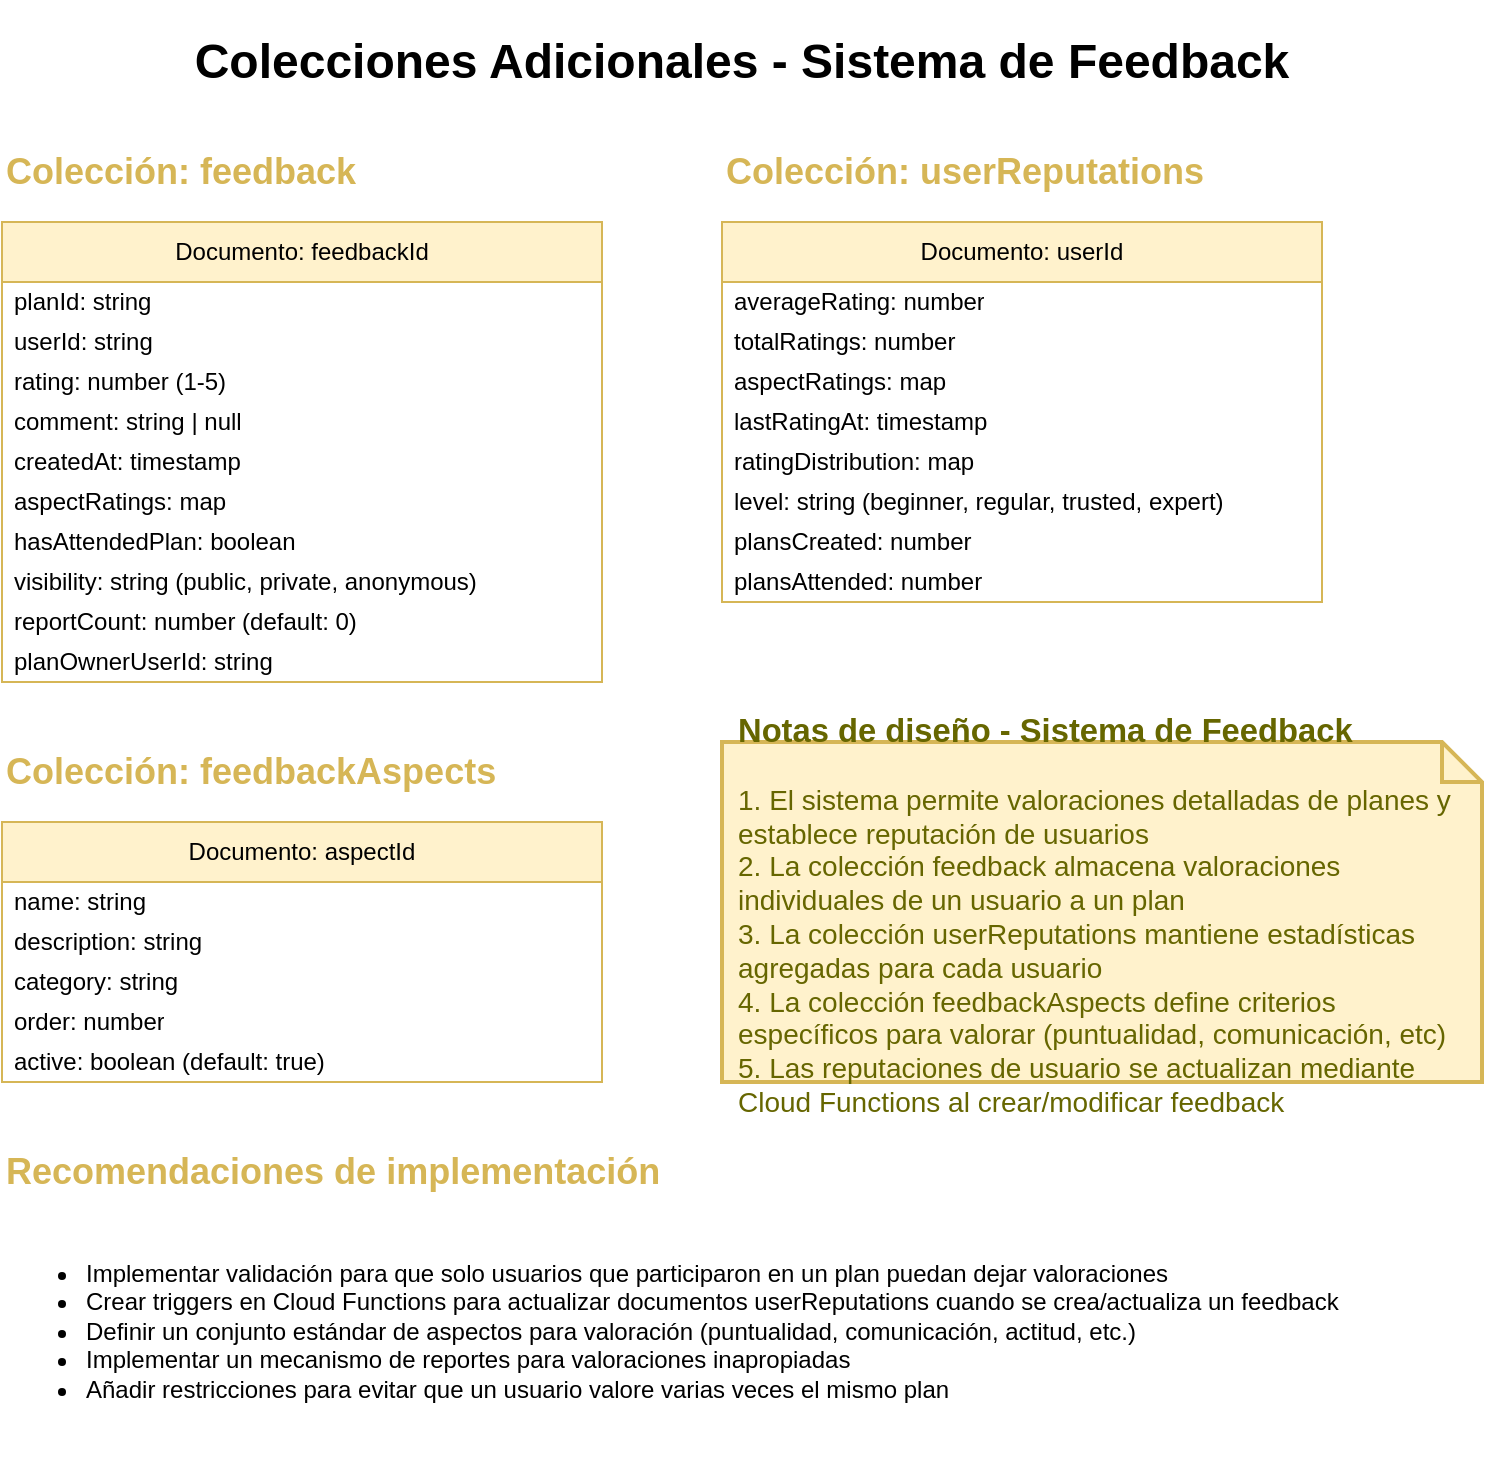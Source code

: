 <mxfile version="20.6.0">
  <diagram id="C5RBs43oDa-KdzZeNtuy" name="Firebase Additional Collections - Feedback">
    <mxGraphModel dx="1422" dy="762" grid="1" gridSize="10" guides="1" tooltips="1" connect="1" arrows="1" fold="1" page="1" pageScale="1" pageWidth="827" pageHeight="1169" math="0" shadow="0">
      <root>
        <mxCell id="WIyWlLk6GJQsqaUBKTNV-0" />
        <mxCell id="WIyWlLk6GJQsqaUBKTNV-1" parent="WIyWlLk6GJQsqaUBKTNV-0" />

        <!-- TITLE -->
        <mxCell id="title" value="&lt;h1&gt;Colecciones Adicionales - Sistema de Feedback&lt;/h1&gt;" style="text;html=1;strokeColor=none;fillColor=none;align=center;verticalAlign=middle;whiteSpace=wrap;rounded=0;" vertex="1" parent="WIyWlLk6GJQsqaUBKTNV-1">
          <mxGeometry x="40" y="20" width="740" height="40" as="geometry" />
        </mxCell>

        <!-- FEEDBACK COLLECTION -->
        <mxCell id="feedback-title" value="&lt;h2&gt;Colección: feedback&lt;/h2&gt;" style="text;html=1;strokeColor=none;fillColor=none;align=left;verticalAlign=middle;whiteSpace=wrap;rounded=0;fontColor=#D6B656;" vertex="1" parent="WIyWlLk6GJQsqaUBKTNV-1">
          <mxGeometry x="40" y="80" width="250" height="30" as="geometry" />
        </mxCell>

        <mxCell id="feedback-document" value="Documento: feedbackId" style="swimlane;fontStyle=0;childLayout=stackLayout;horizontal=1;startSize=30;horizontalStack=0;resizeParent=1;resizeParentMax=0;resizeLast=0;collapsible=1;marginBottom=0;whiteSpace=wrap;html=1;fillColor=#fff2cc;strokeColor=#d6b656;" vertex="1" parent="WIyWlLk6GJQsqaUBKTNV-1">
          <mxGeometry x="40" y="120" width="300" height="230" as="geometry" />
        </mxCell>
        <mxCell id="feedback-planId" value="planId: string" style="text;strokeColor=none;fillColor=none;align=left;verticalAlign=middle;spacingLeft=4;spacingRight=4;overflow=hidden;points=[[0,0.5],[1,0.5]];portConstraint=eastwest;rotatable=0;whiteSpace=wrap;html=1;" vertex="1" parent="feedback-document">
          <mxGeometry y="30" width="300" height="20" as="geometry" />
        </mxCell>
        <mxCell id="feedback-userId" value="userId: string" style="text;strokeColor=none;fillColor=none;align=left;verticalAlign=middle;spacingLeft=4;spacingRight=4;overflow=hidden;points=[[0,0.5],[1,0.5]];portConstraint=eastwest;rotatable=0;whiteSpace=wrap;html=1;" vertex="1" parent="feedback-document">
          <mxGeometry y="50" width="300" height="20" as="geometry" />
        </mxCell>
        <mxCell id="feedback-rating" value="rating: number (1-5)" style="text;strokeColor=none;fillColor=none;align=left;verticalAlign=middle;spacingLeft=4;spacingRight=4;overflow=hidden;points=[[0,0.5],[1,0.5]];portConstraint=eastwest;rotatable=0;whiteSpace=wrap;html=1;" vertex="1" parent="feedback-document">
          <mxGeometry y="70" width="300" height="20" as="geometry" />
        </mxCell>
        <mxCell id="feedback-comment" value="comment: string | null" style="text;strokeColor=none;fillColor=none;align=left;verticalAlign=middle;spacingLeft=4;spacingRight=4;overflow=hidden;points=[[0,0.5],[1,0.5]];portConstraint=eastwest;rotatable=0;whiteSpace=wrap;html=1;" vertex="1" parent="feedback-document">
          <mxGeometry y="90" width="300" height="20" as="geometry" />
        </mxCell>
        <mxCell id="feedback-createdAt" value="createdAt: timestamp" style="text;strokeColor=none;fillColor=none;align=left;verticalAlign=middle;spacingLeft=4;spacingRight=4;overflow=hidden;points=[[0,0.5],[1,0.5]];portConstraint=eastwest;rotatable=0;whiteSpace=wrap;html=1;" vertex="1" parent="feedback-document">
          <mxGeometry y="110" width="300" height="20" as="geometry" />
        </mxCell>
        <mxCell id="feedback-aspectRatings" value="aspectRatings: map&lt;string, number&gt;" style="text;strokeColor=none;fillColor=none;align=left;verticalAlign=middle;spacingLeft=4;spacingRight=4;overflow=hidden;points=[[0,0.5],[1,0.5]];portConstraint=eastwest;rotatable=0;whiteSpace=wrap;html=1;" vertex="1" parent="feedback-document">
          <mxGeometry y="130" width="300" height="20" as="geometry" />
        </mxCell>
        <mxCell id="feedback-hasAttendedPlan" value="hasAttendedPlan: boolean" style="text;strokeColor=none;fillColor=none;align=left;verticalAlign=middle;spacingLeft=4;spacingRight=4;overflow=hidden;points=[[0,0.5],[1,0.5]];portConstraint=eastwest;rotatable=0;whiteSpace=wrap;html=1;" vertex="1" parent="feedback-document">
          <mxGeometry y="150" width="300" height="20" as="geometry" />
        </mxCell>
        <mxCell id="feedback-visibility" value="visibility: string (public, private, anonymous)" style="text;strokeColor=none;fillColor=none;align=left;verticalAlign=middle;spacingLeft=4;spacingRight=4;overflow=hidden;points=[[0,0.5],[1,0.5]];portConstraint=eastwest;rotatable=0;whiteSpace=wrap;html=1;" vertex="1" parent="feedback-document">
          <mxGeometry y="170" width="300" height="20" as="geometry" />
        </mxCell>
        <mxCell id="feedback-reportCount" value="reportCount: number (default: 0)" style="text;strokeColor=none;fillColor=none;align=left;verticalAlign=middle;spacingLeft=4;spacingRight=4;overflow=hidden;points=[[0,0.5],[1,0.5]];portConstraint=eastwest;rotatable=0;whiteSpace=wrap;html=1;" vertex="1" parent="feedback-document">
          <mxGeometry y="190" width="300" height="20" as="geometry" />
        </mxCell>
        <mxCell id="feedback-planOwnerUserId" value="planOwnerUserId: string" style="text;strokeColor=none;fillColor=none;align=left;verticalAlign=middle;spacingLeft=4;spacingRight=4;overflow=hidden;points=[[0,0.5],[1,0.5]];portConstraint=eastwest;rotatable=0;whiteSpace=wrap;html=1;" vertex="1" parent="feedback-document">
          <mxGeometry y="210" width="300" height="20" as="geometry" />
        </mxCell>

        <!-- USER REPUTATION COLLECTION -->
        <mxCell id="user-reputation-title" value="&lt;h2&gt;Colección: userReputations&lt;/h2&gt;" style="text;html=1;strokeColor=none;fillColor=none;align=left;verticalAlign=middle;whiteSpace=wrap;rounded=0;fontColor=#D6B656;" vertex="1" parent="WIyWlLk6GJQsqaUBKTNV-1">
          <mxGeometry x="400" y="80" width="250" height="30" as="geometry" />
        </mxCell>

        <mxCell id="user-reputation-document" value="Documento: userId" style="swimlane;fontStyle=0;childLayout=stackLayout;horizontal=1;startSize=30;horizontalStack=0;resizeParent=1;resizeParentMax=0;resizeLast=0;collapsible=1;marginBottom=0;whiteSpace=wrap;html=1;fillColor=#fff2cc;strokeColor=#d6b656;" vertex="1" parent="WIyWlLk6GJQsqaUBKTNV-1">
          <mxGeometry x="400" y="120" width="300" height="190" as="geometry" />
        </mxCell>
        <mxCell id="user-reputation-averageRating" value="averageRating: number" style="text;strokeColor=none;fillColor=none;align=left;verticalAlign=middle;spacingLeft=4;spacingRight=4;overflow=hidden;points=[[0,0.5],[1,0.5]];portConstraint=eastwest;rotatable=0;whiteSpace=wrap;html=1;" vertex="1" parent="user-reputation-document">
          <mxGeometry y="30" width="300" height="20" as="geometry" />
        </mxCell>
        <mxCell id="user-reputation-totalRatings" value="totalRatings: number" style="text;strokeColor=none;fillColor=none;align=left;verticalAlign=middle;spacingLeft=4;spacingRight=4;overflow=hidden;points=[[0,0.5],[1,0.5]];portConstraint=eastwest;rotatable=0;whiteSpace=wrap;html=1;" vertex="1" parent="user-reputation-document">
          <mxGeometry y="50" width="300" height="20" as="geometry" />
        </mxCell>
        <mxCell id="user-reputation-aspectRatings" value="aspectRatings: map&lt;string, number&gt;" style="text;strokeColor=none;fillColor=none;align=left;verticalAlign=middle;spacingLeft=4;spacingRight=4;overflow=hidden;points=[[0,0.5],[1,0.5]];portConstraint=eastwest;rotatable=0;whiteSpace=wrap;html=1;" vertex="1" parent="user-reputation-document">
          <mxGeometry y="70" width="300" height="20" as="geometry" />
        </mxCell>
        <mxCell id="user-reputation-lastRatingAt" value="lastRatingAt: timestamp" style="text;strokeColor=none;fillColor=none;align=left;verticalAlign=middle;spacingLeft=4;spacingRight=4;overflow=hidden;points=[[0,0.5],[1,0.5]];portConstraint=eastwest;rotatable=0;whiteSpace=wrap;html=1;" vertex="1" parent="user-reputation-document">
          <mxGeometry y="90" width="300" height="20" as="geometry" />
        </mxCell>
        <mxCell id="user-reputation-ratingDistribution" value="ratingDistribution: map&lt;string, number&gt;" style="text;strokeColor=none;fillColor=none;align=left;verticalAlign=middle;spacingLeft=4;spacingRight=4;overflow=hidden;points=[[0,0.5],[1,0.5]];portConstraint=eastwest;rotatable=0;whiteSpace=wrap;html=1;" vertex="1" parent="user-reputation-document">
          <mxGeometry y="110" width="300" height="20" as="geometry" />
        </mxCell>
        <mxCell id="user-reputation-level" value="level: string (beginner, regular, trusted, expert)" style="text;strokeColor=none;fillColor=none;align=left;verticalAlign=middle;spacingLeft=4;spacingRight=4;overflow=hidden;points=[[0,0.5],[1,0.5]];portConstraint=eastwest;rotatable=0;whiteSpace=wrap;html=1;" vertex="1" parent="user-reputation-document">
          <mxGeometry y="130" width="300" height="20" as="geometry" />
        </mxCell>
        <mxCell id="user-reputation-plansCreated" value="plansCreated: number" style="text;strokeColor=none;fillColor=none;align=left;verticalAlign=middle;spacingLeft=4;spacingRight=4;overflow=hidden;points=[[0,0.5],[1,0.5]];portConstraint=eastwest;rotatable=0;whiteSpace=wrap;html=1;" vertex="1" parent="user-reputation-document">
          <mxGeometry y="150" width="300" height="20" as="geometry" />
        </mxCell>
        <mxCell id="user-reputation-plansAttended" value="plansAttended: number" style="text;strokeColor=none;fillColor=none;align=left;verticalAlign=middle;spacingLeft=4;spacingRight=4;overflow=hidden;points=[[0,0.5],[1,0.5]];portConstraint=eastwest;rotatable=0;whiteSpace=wrap;html=1;" vertex="1" parent="user-reputation-document">
          <mxGeometry y="170" width="300" height="20" as="geometry" />
        </mxCell>

        <!-- ASPECTS/CRITERIA COLLECTION -->
        <mxCell id="aspects-title" value="&lt;h2&gt;Colección: feedbackAspects&lt;/h2&gt;" style="text;html=1;strokeColor=none;fillColor=none;align=left;verticalAlign=middle;whiteSpace=wrap;rounded=0;fontColor=#D6B656;" vertex="1" parent="WIyWlLk6GJQsqaUBKTNV-1">
          <mxGeometry x="40" y="380" width="250" height="30" as="geometry" />
        </mxCell>

        <mxCell id="aspects-document" value="Documento: aspectId" style="swimlane;fontStyle=0;childLayout=stackLayout;horizontal=1;startSize=30;horizontalStack=0;resizeParent=1;resizeParentMax=0;resizeLast=0;collapsible=1;marginBottom=0;whiteSpace=wrap;html=1;fillColor=#fff2cc;strokeColor=#d6b656;" vertex="1" parent="WIyWlLk6GJQsqaUBKTNV-1">
          <mxGeometry x="40" y="420" width="300" height="130" as="geometry" />
        </mxCell>
        <mxCell id="aspects-name" value="name: string" style="text;strokeColor=none;fillColor=none;align=left;verticalAlign=middle;spacingLeft=4;spacingRight=4;overflow=hidden;points=[[0,0.5],[1,0.5]];portConstraint=eastwest;rotatable=0;whiteSpace=wrap;html=1;" vertex="1" parent="aspects-document">
          <mxGeometry y="30" width="300" height="20" as="geometry" />
        </mxCell>
        <mxCell id="aspects-description" value="description: string" style="text;strokeColor=none;fillColor=none;align=left;verticalAlign=middle;spacingLeft=4;spacingRight=4;overflow=hidden;points=[[0,0.5],[1,0.5]];portConstraint=eastwest;rotatable=0;whiteSpace=wrap;html=1;" vertex="1" parent="aspects-document">
          <mxGeometry y="50" width="300" height="20" as="geometry" />
        </mxCell>
        <mxCell id="aspects-category" value="category: string" style="text;strokeColor=none;fillColor=none;align=left;verticalAlign=middle;spacingLeft=4;spacingRight=4;overflow=hidden;points=[[0,0.5],[1,0.5]];portConstraint=eastwest;rotatable=0;whiteSpace=wrap;html=1;" vertex="1" parent="aspects-document">
          <mxGeometry y="70" width="300" height="20" as="geometry" />
        </mxCell>
        <mxCell id="aspects-order" value="order: number" style="text;strokeColor=none;fillColor=none;align=left;verticalAlign=middle;spacingLeft=4;spacingRight=4;overflow=hidden;points=[[0,0.5],[1,0.5]];portConstraint=eastwest;rotatable=0;whiteSpace=wrap;html=1;" vertex="1" parent="aspects-document">
          <mxGeometry y="90" width="300" height="20" as="geometry" />
        </mxCell>
        <mxCell id="aspects-active" value="active: boolean (default: true)" style="text;strokeColor=none;fillColor=none;align=left;verticalAlign=middle;spacingLeft=4;spacingRight=4;overflow=hidden;points=[[0,0.5],[1,0.5]];portConstraint=eastwest;rotatable=0;whiteSpace=wrap;html=1;" vertex="1" parent="aspects-document">
          <mxGeometry y="110" width="300" height="20" as="geometry" />
        </mxCell>

        <!-- DESIGN NOTES -->
        <mxCell id="design-notes" value="&lt;h3&gt;Notas de diseño - Sistema de Feedback&lt;/h3&gt;&lt;p&gt;1. El sistema permite valoraciones detalladas de planes y establece reputación de usuarios&lt;br&gt;2. La colección feedback almacena valoraciones individuales de un usuario a un plan&lt;br&gt;3. La colección userReputations mantiene estadísticas agregadas para cada usuario&lt;br&gt;4. La colección feedbackAspects define criterios específicos para valorar (puntualidad, comunicación, etc)&lt;br&gt;5. Las reputaciones de usuario se actualizan mediante Cloud Functions al crear/modificar feedback&lt;/p&gt;" style="shape=note;strokeWidth=2;fontSize=14;size=20;whiteSpace=wrap;html=1;fillColor=#fff2cc;strokeColor=#d6b656;fontColor=#666600;align=left;spacing=8;" vertex="1" parent="WIyWlLk6GJQsqaUBKTNV-1">
          <mxGeometry x="400" y="380" width="380" height="170" as="geometry" />
        </mxCell>

        <!-- IMPLEMENTATION RECOMMENDATIONS -->
        <mxCell id="implementation-title" value="&lt;h2&gt;Recomendaciones de implementación&lt;/h2&gt;" style="text;html=1;strokeColor=none;fillColor=none;align=left;verticalAlign=middle;whiteSpace=wrap;rounded=0;fontColor=#D6B656;" vertex="1" parent="WIyWlLk6GJQsqaUBKTNV-1">
          <mxGeometry x="40" y="580" width="360" height="30" as="geometry" />
        </mxCell>

        <mxCell id="implementation-list" value="&lt;ul&gt;&lt;li&gt;Implementar validación para que solo usuarios que participaron en un plan puedan dejar valoraciones&lt;/li&gt;&lt;li&gt;Crear triggers en Cloud Functions para actualizar documentos userReputations cuando se crea/actualiza un feedback&lt;/li&gt;&lt;li&gt;Definir un conjunto estándar de aspectos para valoración (puntualidad, comunicación, actitud, etc.)&lt;/li&gt;&lt;li&gt;Implementar un mecanismo de reportes para valoraciones inapropiadas&lt;/li&gt;&lt;li&gt;Añadir restricciones para evitar que un usuario valore varias veces el mismo plan&lt;/li&gt;&lt;/ul&gt;" style="text;html=1;strokeColor=none;fillColor=none;align=left;verticalAlign=top;whiteSpace=wrap;rounded=0;" vertex="1" parent="WIyWlLk6GJQsqaUBKTNV-1">
          <mxGeometry x="40" y="620" width="700" height="120" as="geometry" />
        </mxCell>

      </root>
    </mxGraphModel>
  </diagram>
</mxfile>